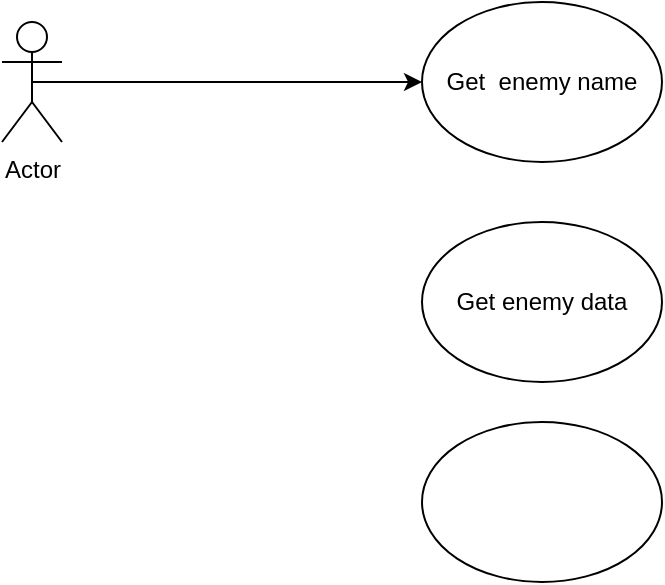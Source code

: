 <mxfile version="22.1.7" type="github">
  <diagram id="prtHgNgQTEPvFCAcTncT" name="Page-1">
    <mxGraphModel dx="838" dy="622" grid="1" gridSize="10" guides="1" tooltips="1" connect="1" arrows="1" fold="1" page="1" pageScale="1" pageWidth="827" pageHeight="1169" math="0" shadow="0">
      <root>
        <mxCell id="0" />
        <mxCell id="1" parent="0" />
        <mxCell id="ikfPMwSk1QsBaZKlxwp3-2" style="edgeStyle=orthogonalEdgeStyle;rounded=0;orthogonalLoop=1;jettySize=auto;html=1;exitX=0.5;exitY=0.5;exitDx=0;exitDy=0;exitPerimeter=0;entryX=0;entryY=0.5;entryDx=0;entryDy=0;" edge="1" parent="1" source="ikfPMwSk1QsBaZKlxwp3-1" target="ikfPMwSk1QsBaZKlxwp3-3">
          <mxGeometry relative="1" as="geometry">
            <mxPoint x="140" y="120" as="targetPoint" />
          </mxGeometry>
        </mxCell>
        <mxCell id="ikfPMwSk1QsBaZKlxwp3-1" value="Actor" style="shape=umlActor;verticalLabelPosition=bottom;verticalAlign=top;html=1;outlineConnect=0;" vertex="1" parent="1">
          <mxGeometry x="30" y="100" width="30" height="60" as="geometry" />
        </mxCell>
        <mxCell id="ikfPMwSk1QsBaZKlxwp3-3" value="Get &amp;nbsp;enemy name" style="ellipse;whiteSpace=wrap;html=1;" vertex="1" parent="1">
          <mxGeometry x="240" y="90" width="120" height="80" as="geometry" />
        </mxCell>
        <mxCell id="ikfPMwSk1QsBaZKlxwp3-4" value="Get enemy data" style="ellipse;whiteSpace=wrap;html=1;" vertex="1" parent="1">
          <mxGeometry x="240" y="200" width="120" height="80" as="geometry" />
        </mxCell>
        <mxCell id="ikfPMwSk1QsBaZKlxwp3-6" value="" style="ellipse;whiteSpace=wrap;html=1;" vertex="1" parent="1">
          <mxGeometry x="240" y="300" width="120" height="80" as="geometry" />
        </mxCell>
      </root>
    </mxGraphModel>
  </diagram>
</mxfile>
